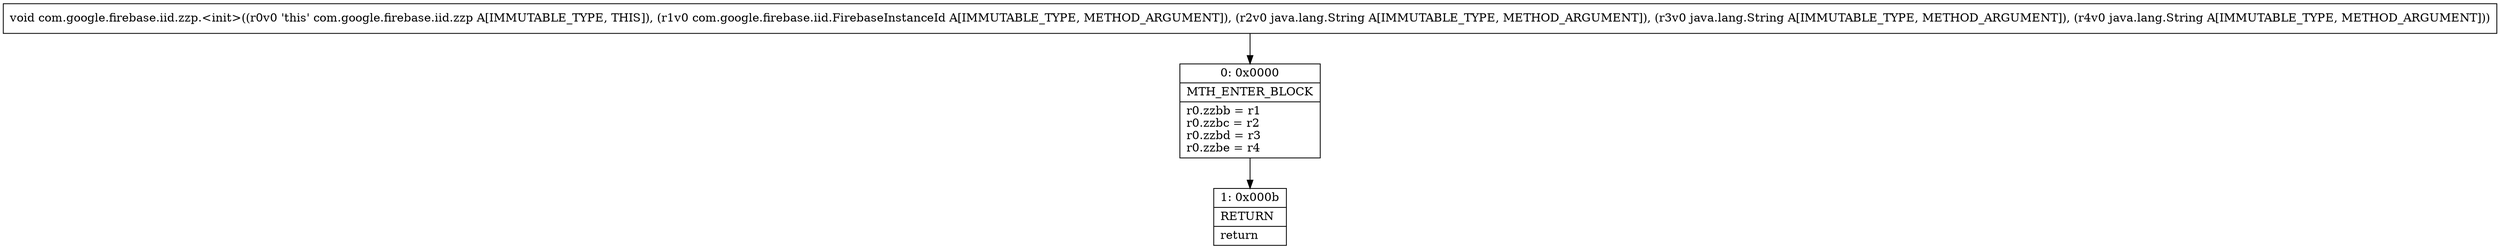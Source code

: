 digraph "CFG forcom.google.firebase.iid.zzp.\<init\>(Lcom\/google\/firebase\/iid\/FirebaseInstanceId;Ljava\/lang\/String;Ljava\/lang\/String;Ljava\/lang\/String;)V" {
Node_0 [shape=record,label="{0\:\ 0x0000|MTH_ENTER_BLOCK\l|r0.zzbb = r1\lr0.zzbc = r2\lr0.zzbd = r3\lr0.zzbe = r4\l}"];
Node_1 [shape=record,label="{1\:\ 0x000b|RETURN\l|return\l}"];
MethodNode[shape=record,label="{void com.google.firebase.iid.zzp.\<init\>((r0v0 'this' com.google.firebase.iid.zzp A[IMMUTABLE_TYPE, THIS]), (r1v0 com.google.firebase.iid.FirebaseInstanceId A[IMMUTABLE_TYPE, METHOD_ARGUMENT]), (r2v0 java.lang.String A[IMMUTABLE_TYPE, METHOD_ARGUMENT]), (r3v0 java.lang.String A[IMMUTABLE_TYPE, METHOD_ARGUMENT]), (r4v0 java.lang.String A[IMMUTABLE_TYPE, METHOD_ARGUMENT])) }"];
MethodNode -> Node_0;
Node_0 -> Node_1;
}

